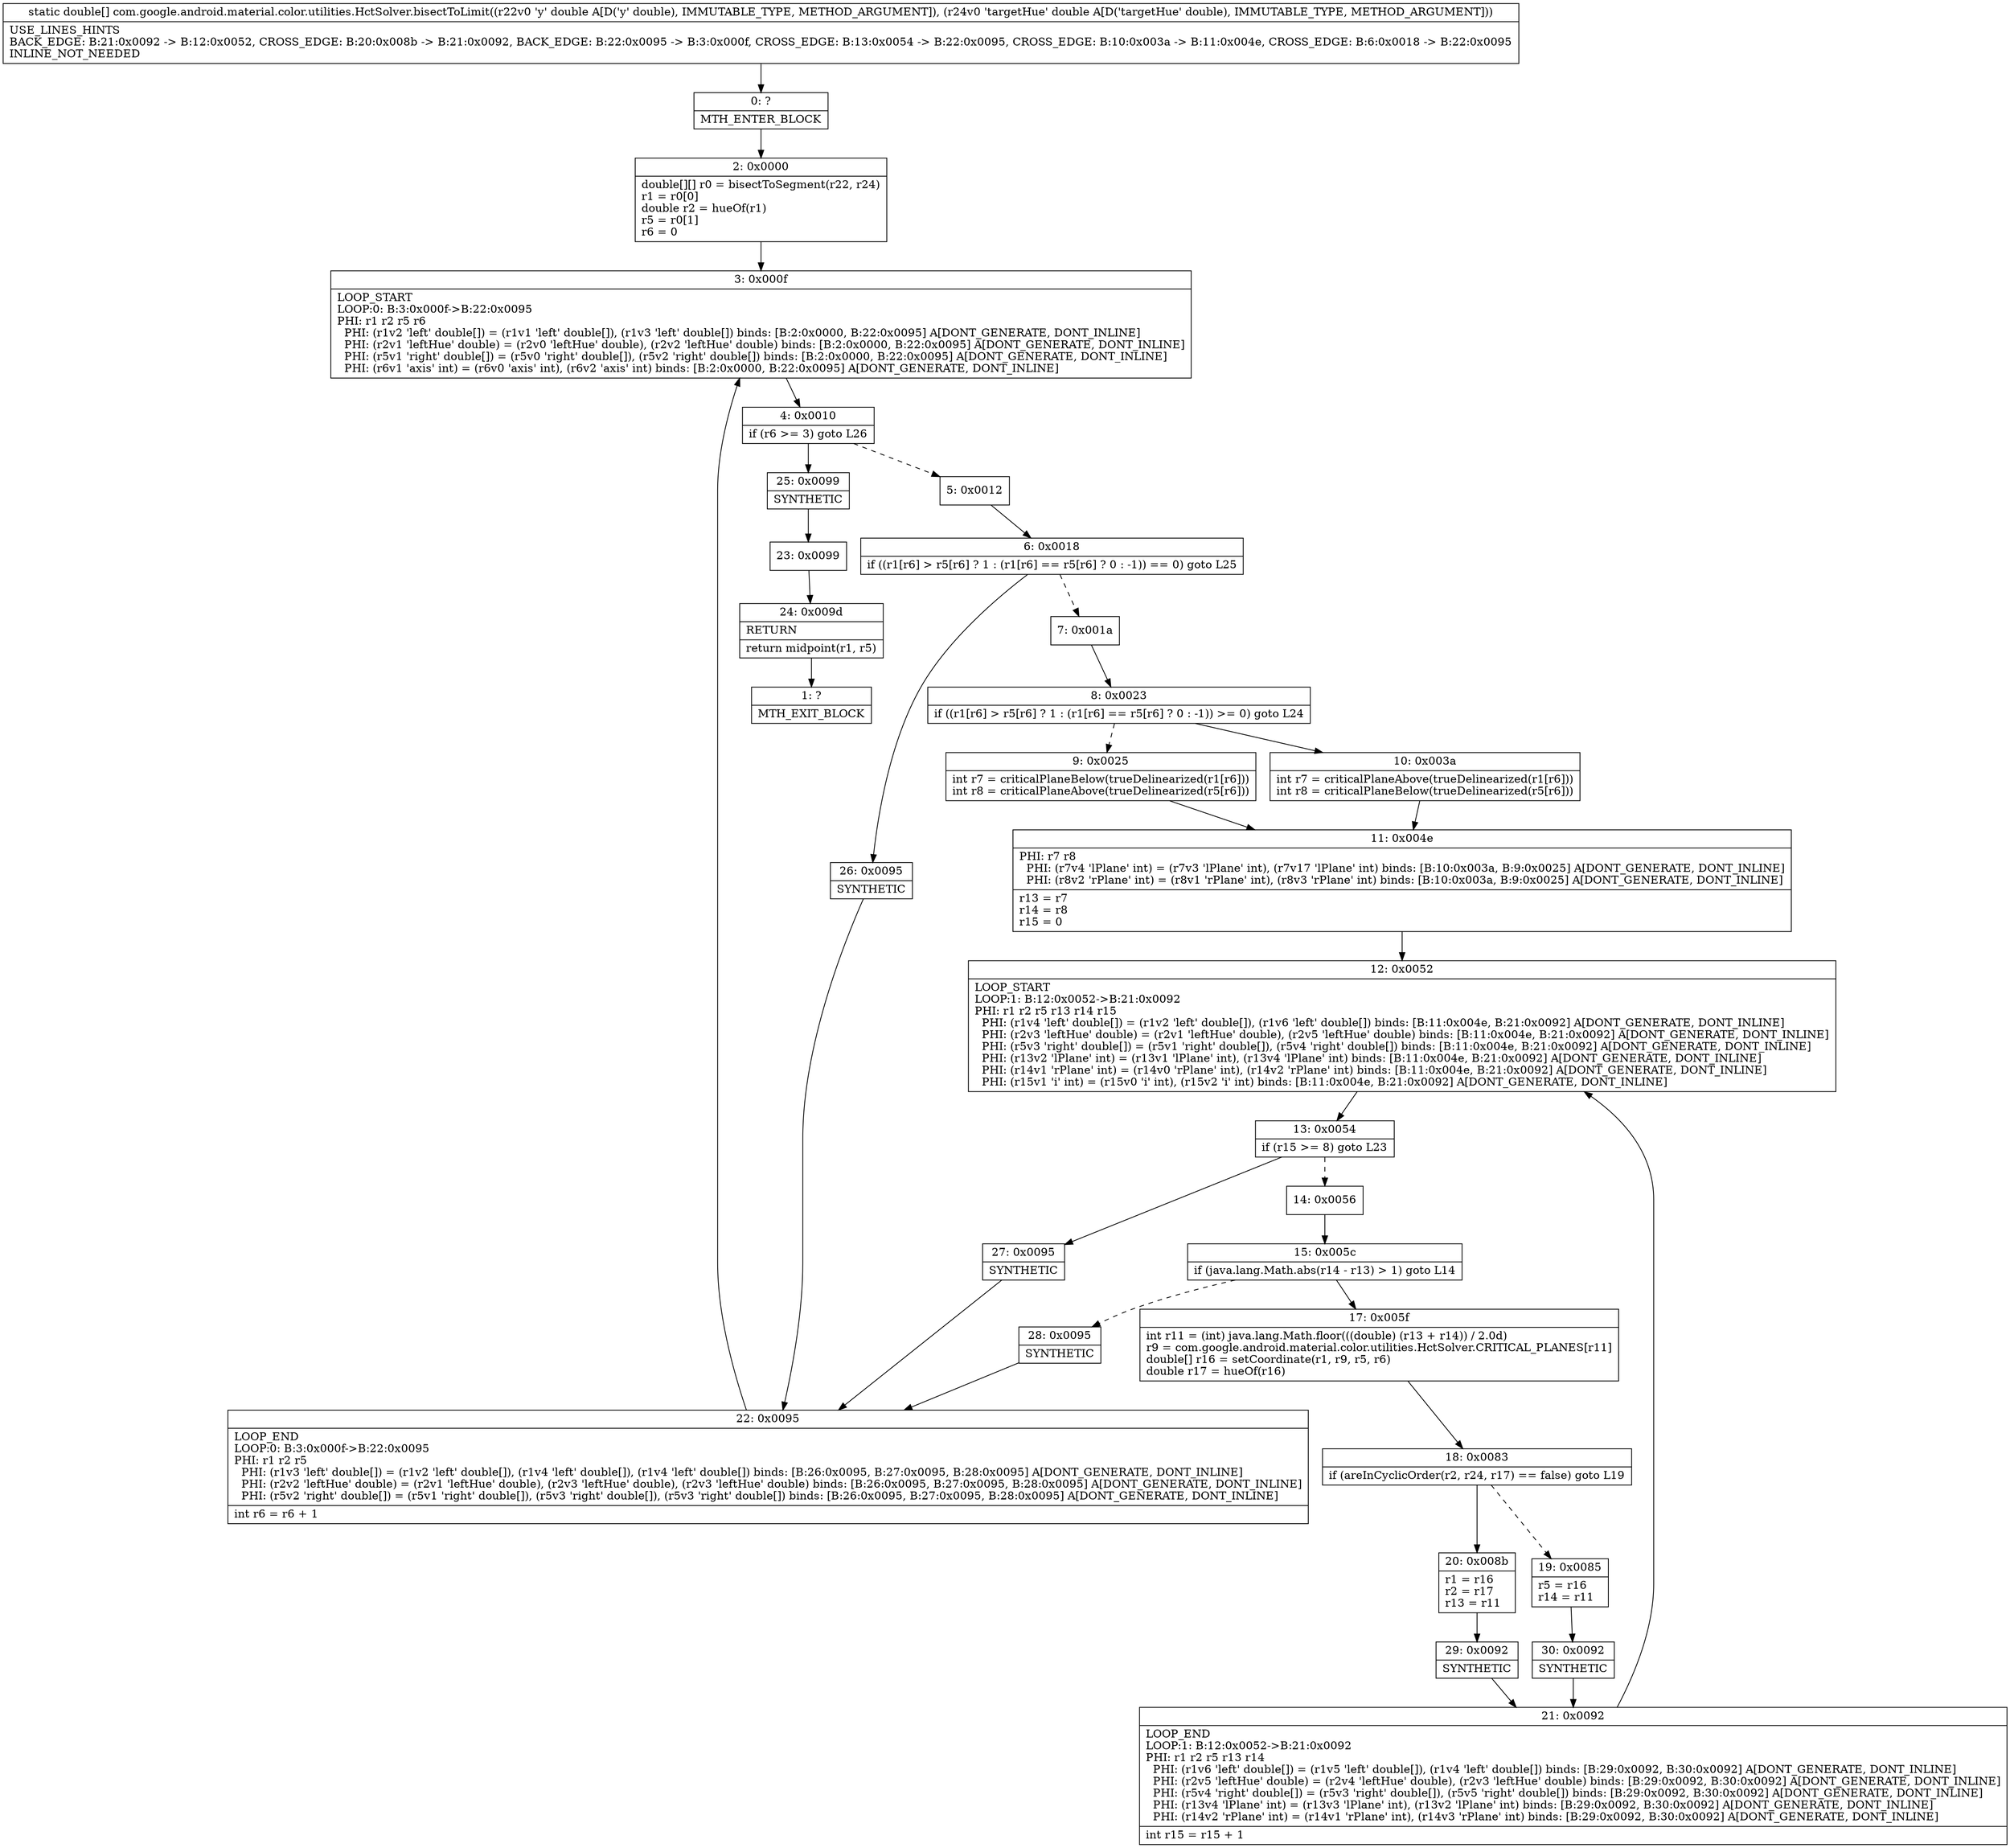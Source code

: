 digraph "CFG forcom.google.android.material.color.utilities.HctSolver.bisectToLimit(DD)[D" {
Node_0 [shape=record,label="{0\:\ ?|MTH_ENTER_BLOCK\l}"];
Node_2 [shape=record,label="{2\:\ 0x0000|double[][] r0 = bisectToSegment(r22, r24)\lr1 = r0[0]\ldouble r2 = hueOf(r1)\lr5 = r0[1]\lr6 = 0\l}"];
Node_3 [shape=record,label="{3\:\ 0x000f|LOOP_START\lLOOP:0: B:3:0x000f\-\>B:22:0x0095\lPHI: r1 r2 r5 r6 \l  PHI: (r1v2 'left' double[]) = (r1v1 'left' double[]), (r1v3 'left' double[]) binds: [B:2:0x0000, B:22:0x0095] A[DONT_GENERATE, DONT_INLINE]\l  PHI: (r2v1 'leftHue' double) = (r2v0 'leftHue' double), (r2v2 'leftHue' double) binds: [B:2:0x0000, B:22:0x0095] A[DONT_GENERATE, DONT_INLINE]\l  PHI: (r5v1 'right' double[]) = (r5v0 'right' double[]), (r5v2 'right' double[]) binds: [B:2:0x0000, B:22:0x0095] A[DONT_GENERATE, DONT_INLINE]\l  PHI: (r6v1 'axis' int) = (r6v0 'axis' int), (r6v2 'axis' int) binds: [B:2:0x0000, B:22:0x0095] A[DONT_GENERATE, DONT_INLINE]\l}"];
Node_4 [shape=record,label="{4\:\ 0x0010|if (r6 \>= 3) goto L26\l}"];
Node_5 [shape=record,label="{5\:\ 0x0012}"];
Node_6 [shape=record,label="{6\:\ 0x0018|if ((r1[r6] \> r5[r6] ? 1 : (r1[r6] == r5[r6] ? 0 : \-1)) == 0) goto L25\l}"];
Node_7 [shape=record,label="{7\:\ 0x001a}"];
Node_8 [shape=record,label="{8\:\ 0x0023|if ((r1[r6] \> r5[r6] ? 1 : (r1[r6] == r5[r6] ? 0 : \-1)) \>= 0) goto L24\l}"];
Node_9 [shape=record,label="{9\:\ 0x0025|int r7 = criticalPlaneBelow(trueDelinearized(r1[r6]))\lint r8 = criticalPlaneAbove(trueDelinearized(r5[r6]))\l}"];
Node_11 [shape=record,label="{11\:\ 0x004e|PHI: r7 r8 \l  PHI: (r7v4 'lPlane' int) = (r7v3 'lPlane' int), (r7v17 'lPlane' int) binds: [B:10:0x003a, B:9:0x0025] A[DONT_GENERATE, DONT_INLINE]\l  PHI: (r8v2 'rPlane' int) = (r8v1 'rPlane' int), (r8v3 'rPlane' int) binds: [B:10:0x003a, B:9:0x0025] A[DONT_GENERATE, DONT_INLINE]\l|r13 = r7\lr14 = r8\lr15 = 0\l}"];
Node_12 [shape=record,label="{12\:\ 0x0052|LOOP_START\lLOOP:1: B:12:0x0052\-\>B:21:0x0092\lPHI: r1 r2 r5 r13 r14 r15 \l  PHI: (r1v4 'left' double[]) = (r1v2 'left' double[]), (r1v6 'left' double[]) binds: [B:11:0x004e, B:21:0x0092] A[DONT_GENERATE, DONT_INLINE]\l  PHI: (r2v3 'leftHue' double) = (r2v1 'leftHue' double), (r2v5 'leftHue' double) binds: [B:11:0x004e, B:21:0x0092] A[DONT_GENERATE, DONT_INLINE]\l  PHI: (r5v3 'right' double[]) = (r5v1 'right' double[]), (r5v4 'right' double[]) binds: [B:11:0x004e, B:21:0x0092] A[DONT_GENERATE, DONT_INLINE]\l  PHI: (r13v2 'lPlane' int) = (r13v1 'lPlane' int), (r13v4 'lPlane' int) binds: [B:11:0x004e, B:21:0x0092] A[DONT_GENERATE, DONT_INLINE]\l  PHI: (r14v1 'rPlane' int) = (r14v0 'rPlane' int), (r14v2 'rPlane' int) binds: [B:11:0x004e, B:21:0x0092] A[DONT_GENERATE, DONT_INLINE]\l  PHI: (r15v1 'i' int) = (r15v0 'i' int), (r15v2 'i' int) binds: [B:11:0x004e, B:21:0x0092] A[DONT_GENERATE, DONT_INLINE]\l}"];
Node_13 [shape=record,label="{13\:\ 0x0054|if (r15 \>= 8) goto L23\l}"];
Node_14 [shape=record,label="{14\:\ 0x0056}"];
Node_15 [shape=record,label="{15\:\ 0x005c|if (java.lang.Math.abs(r14 \- r13) \> 1) goto L14\l}"];
Node_17 [shape=record,label="{17\:\ 0x005f|int r11 = (int) java.lang.Math.floor(((double) (r13 + r14)) \/ 2.0d)\lr9 = com.google.android.material.color.utilities.HctSolver.CRITICAL_PLANES[r11]\ldouble[] r16 = setCoordinate(r1, r9, r5, r6)\ldouble r17 = hueOf(r16)\l}"];
Node_18 [shape=record,label="{18\:\ 0x0083|if (areInCyclicOrder(r2, r24, r17) == false) goto L19\l}"];
Node_19 [shape=record,label="{19\:\ 0x0085|r5 = r16\lr14 = r11\l}"];
Node_30 [shape=record,label="{30\:\ 0x0092|SYNTHETIC\l}"];
Node_21 [shape=record,label="{21\:\ 0x0092|LOOP_END\lLOOP:1: B:12:0x0052\-\>B:21:0x0092\lPHI: r1 r2 r5 r13 r14 \l  PHI: (r1v6 'left' double[]) = (r1v5 'left' double[]), (r1v4 'left' double[]) binds: [B:29:0x0092, B:30:0x0092] A[DONT_GENERATE, DONT_INLINE]\l  PHI: (r2v5 'leftHue' double) = (r2v4 'leftHue' double), (r2v3 'leftHue' double) binds: [B:29:0x0092, B:30:0x0092] A[DONT_GENERATE, DONT_INLINE]\l  PHI: (r5v4 'right' double[]) = (r5v3 'right' double[]), (r5v5 'right' double[]) binds: [B:29:0x0092, B:30:0x0092] A[DONT_GENERATE, DONT_INLINE]\l  PHI: (r13v4 'lPlane' int) = (r13v3 'lPlane' int), (r13v2 'lPlane' int) binds: [B:29:0x0092, B:30:0x0092] A[DONT_GENERATE, DONT_INLINE]\l  PHI: (r14v2 'rPlane' int) = (r14v1 'rPlane' int), (r14v3 'rPlane' int) binds: [B:29:0x0092, B:30:0x0092] A[DONT_GENERATE, DONT_INLINE]\l|int r15 = r15 + 1\l}"];
Node_20 [shape=record,label="{20\:\ 0x008b|r1 = r16\lr2 = r17\lr13 = r11\l}"];
Node_29 [shape=record,label="{29\:\ 0x0092|SYNTHETIC\l}"];
Node_28 [shape=record,label="{28\:\ 0x0095|SYNTHETIC\l}"];
Node_22 [shape=record,label="{22\:\ 0x0095|LOOP_END\lLOOP:0: B:3:0x000f\-\>B:22:0x0095\lPHI: r1 r2 r5 \l  PHI: (r1v3 'left' double[]) = (r1v2 'left' double[]), (r1v4 'left' double[]), (r1v4 'left' double[]) binds: [B:26:0x0095, B:27:0x0095, B:28:0x0095] A[DONT_GENERATE, DONT_INLINE]\l  PHI: (r2v2 'leftHue' double) = (r2v1 'leftHue' double), (r2v3 'leftHue' double), (r2v3 'leftHue' double) binds: [B:26:0x0095, B:27:0x0095, B:28:0x0095] A[DONT_GENERATE, DONT_INLINE]\l  PHI: (r5v2 'right' double[]) = (r5v1 'right' double[]), (r5v3 'right' double[]), (r5v3 'right' double[]) binds: [B:26:0x0095, B:27:0x0095, B:28:0x0095] A[DONT_GENERATE, DONT_INLINE]\l|int r6 = r6 + 1\l}"];
Node_27 [shape=record,label="{27\:\ 0x0095|SYNTHETIC\l}"];
Node_10 [shape=record,label="{10\:\ 0x003a|int r7 = criticalPlaneAbove(trueDelinearized(r1[r6]))\lint r8 = criticalPlaneBelow(trueDelinearized(r5[r6]))\l}"];
Node_26 [shape=record,label="{26\:\ 0x0095|SYNTHETIC\l}"];
Node_25 [shape=record,label="{25\:\ 0x0099|SYNTHETIC\l}"];
Node_23 [shape=record,label="{23\:\ 0x0099}"];
Node_24 [shape=record,label="{24\:\ 0x009d|RETURN\l|return midpoint(r1, r5)\l}"];
Node_1 [shape=record,label="{1\:\ ?|MTH_EXIT_BLOCK\l}"];
MethodNode[shape=record,label="{static double[] com.google.android.material.color.utilities.HctSolver.bisectToLimit((r22v0 'y' double A[D('y' double), IMMUTABLE_TYPE, METHOD_ARGUMENT]), (r24v0 'targetHue' double A[D('targetHue' double), IMMUTABLE_TYPE, METHOD_ARGUMENT]))  | USE_LINES_HINTS\lBACK_EDGE: B:21:0x0092 \-\> B:12:0x0052, CROSS_EDGE: B:20:0x008b \-\> B:21:0x0092, BACK_EDGE: B:22:0x0095 \-\> B:3:0x000f, CROSS_EDGE: B:13:0x0054 \-\> B:22:0x0095, CROSS_EDGE: B:10:0x003a \-\> B:11:0x004e, CROSS_EDGE: B:6:0x0018 \-\> B:22:0x0095\lINLINE_NOT_NEEDED\l}"];
MethodNode -> Node_0;Node_0 -> Node_2;
Node_2 -> Node_3;
Node_3 -> Node_4;
Node_4 -> Node_5[style=dashed];
Node_4 -> Node_25;
Node_5 -> Node_6;
Node_6 -> Node_7[style=dashed];
Node_6 -> Node_26;
Node_7 -> Node_8;
Node_8 -> Node_9[style=dashed];
Node_8 -> Node_10;
Node_9 -> Node_11;
Node_11 -> Node_12;
Node_12 -> Node_13;
Node_13 -> Node_14[style=dashed];
Node_13 -> Node_27;
Node_14 -> Node_15;
Node_15 -> Node_17;
Node_15 -> Node_28[style=dashed];
Node_17 -> Node_18;
Node_18 -> Node_19[style=dashed];
Node_18 -> Node_20;
Node_19 -> Node_30;
Node_30 -> Node_21;
Node_21 -> Node_12;
Node_20 -> Node_29;
Node_29 -> Node_21;
Node_28 -> Node_22;
Node_22 -> Node_3;
Node_27 -> Node_22;
Node_10 -> Node_11;
Node_26 -> Node_22;
Node_25 -> Node_23;
Node_23 -> Node_24;
Node_24 -> Node_1;
}

